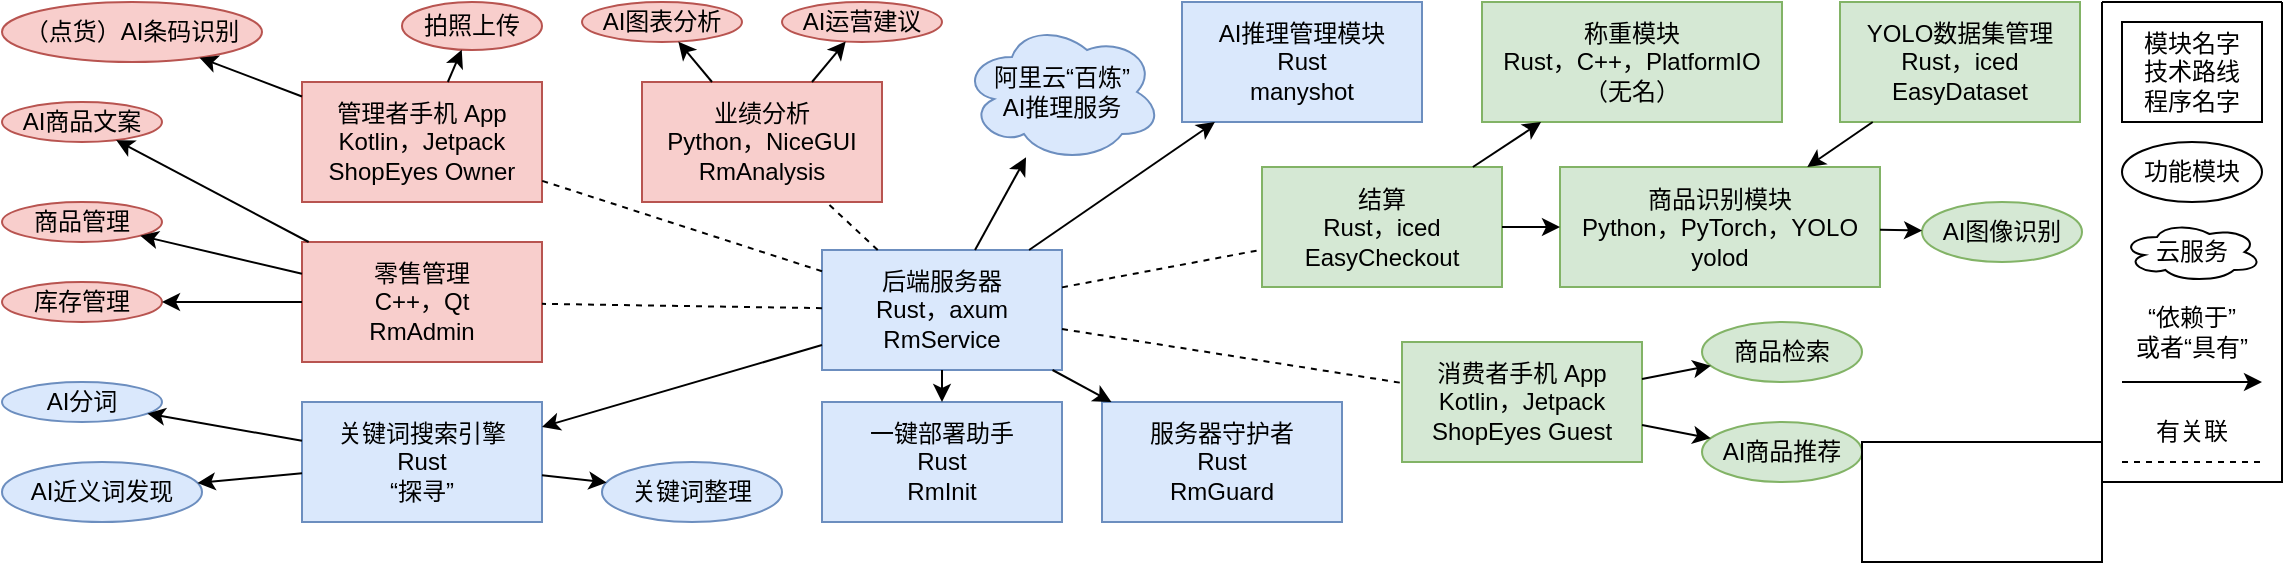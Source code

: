 <mxfile version="26.1.1">
  <diagram name="第 1 页" id="qZBS6BFGT_fbDx9XYUuw">
    <mxGraphModel dx="388" dy="339" grid="1" gridSize="10" guides="0" tooltips="1" connect="1" arrows="1" fold="1" page="1" pageScale="1" pageWidth="1169" pageHeight="827" math="0" shadow="0">
      <root>
        <mxCell id="0" />
        <mxCell id="1" parent="0" />
        <mxCell id="apDv6MEX-A2CdWdYZprh-1" value="后端服务器&lt;div&gt;Rust，axum&lt;div&gt;RmService&lt;/div&gt;&lt;/div&gt;" style="rounded=0;whiteSpace=wrap;html=1;fillColor=#dae8fc;strokeColor=#6c8ebf;" parent="1" vertex="1">
          <mxGeometry x="430" y="244" width="120" height="60" as="geometry" />
        </mxCell>
        <mxCell id="apDv6MEX-A2CdWdYZprh-2" value="零售管理&lt;div&gt;C++，Qt&lt;/div&gt;&lt;div&gt;&lt;div&gt;RmAdmin&lt;/div&gt;&lt;/div&gt;" style="rounded=0;whiteSpace=wrap;html=1;fillColor=#f8cecc;strokeColor=#b85450;" parent="1" vertex="1">
          <mxGeometry x="170" y="240" width="120" height="60" as="geometry" />
        </mxCell>
        <mxCell id="apDv6MEX-A2CdWdYZprh-3" value="业绩分析&lt;div&gt;Python，NiceGUI&lt;/div&gt;&lt;div&gt;RmAnalysis&lt;/div&gt;" style="rounded=0;whiteSpace=wrap;html=1;fillColor=#f8cecc;strokeColor=#b85450;" parent="1" vertex="1">
          <mxGeometry x="340" y="160" width="120" height="60" as="geometry" />
        </mxCell>
        <mxCell id="apDv6MEX-A2CdWdYZprh-8" value="结算&lt;div&gt;Rust，iced&lt;/div&gt;&lt;div&gt;EasyCheckout&lt;/div&gt;" style="rounded=0;whiteSpace=wrap;html=1;fillColor=#d5e8d4;strokeColor=#82b366;" parent="1" vertex="1">
          <mxGeometry x="650" y="202.5" width="120" height="60" as="geometry" />
        </mxCell>
        <mxCell id="apDv6MEX-A2CdWdYZprh-10" value="管理者手机 App&lt;div&gt;Kotlin，Jetpack&lt;/div&gt;&lt;div&gt;ShopEyes Owner&lt;/div&gt;" style="rounded=0;whiteSpace=wrap;html=1;fillColor=#f8cecc;strokeColor=#b85450;" parent="1" vertex="1">
          <mxGeometry x="170" y="160" width="120" height="60" as="geometry" />
        </mxCell>
        <mxCell id="apDv6MEX-A2CdWdYZprh-12" value="关键词搜索引擎&lt;div&gt;Rust&lt;/div&gt;&lt;div&gt;“探寻”&lt;/div&gt;" style="rounded=0;whiteSpace=wrap;html=1;fillColor=#dae8fc;strokeColor=#6c8ebf;" parent="1" vertex="1">
          <mxGeometry x="170" y="320" width="120" height="60" as="geometry" />
        </mxCell>
        <mxCell id="apDv6MEX-A2CdWdYZprh-14" value="一键部署助手&lt;div&gt;Rust&lt;/div&gt;&lt;div&gt;RmInit&lt;/div&gt;" style="rounded=0;whiteSpace=wrap;html=1;fillColor=#dae8fc;strokeColor=#6c8ebf;" parent="1" vertex="1">
          <mxGeometry x="430" y="320" width="120" height="60" as="geometry" />
        </mxCell>
        <mxCell id="apDv6MEX-A2CdWdYZprh-15" value="称重模块&lt;div&gt;Rust，C++，PlatformIO&lt;/div&gt;&lt;div&gt;（无名）&lt;/div&gt;" style="rounded=0;whiteSpace=wrap;html=1;fillColor=#d5e8d4;strokeColor=#82b366;" parent="1" vertex="1">
          <mxGeometry x="760" y="120" width="150" height="60" as="geometry" />
        </mxCell>
        <mxCell id="apDv6MEX-A2CdWdYZprh-19" value="" style="endArrow=none;dashed=1;html=1;rounded=0;" parent="1" source="apDv6MEX-A2CdWdYZprh-1" target="apDv6MEX-A2CdWdYZprh-10" edge="1">
          <mxGeometry width="50" height="50" relative="1" as="geometry">
            <mxPoint x="270" y="280" as="sourcePoint" />
            <mxPoint x="320" y="230" as="targetPoint" />
          </mxGeometry>
        </mxCell>
        <mxCell id="apDv6MEX-A2CdWdYZprh-20" value="" style="endArrow=none;dashed=1;html=1;rounded=0;" parent="1" source="apDv6MEX-A2CdWdYZprh-1" target="apDv6MEX-A2CdWdYZprh-8" edge="1">
          <mxGeometry width="50" height="50" relative="1" as="geometry">
            <mxPoint x="70" y="450" as="sourcePoint" />
            <mxPoint x="120" y="400" as="targetPoint" />
          </mxGeometry>
        </mxCell>
        <mxCell id="apDv6MEX-A2CdWdYZprh-21" value="" style="endArrow=none;dashed=1;html=1;rounded=0;" parent="1" source="apDv6MEX-A2CdWdYZprh-1" target="apDv6MEX-A2CdWdYZprh-3" edge="1">
          <mxGeometry width="50" height="50" relative="1" as="geometry">
            <mxPoint x="190" y="320" as="sourcePoint" />
            <mxPoint x="240" y="270" as="targetPoint" />
          </mxGeometry>
        </mxCell>
        <mxCell id="apDv6MEX-A2CdWdYZprh-22" value="" style="endArrow=none;dashed=1;html=1;rounded=0;" parent="1" source="apDv6MEX-A2CdWdYZprh-1" target="apDv6MEX-A2CdWdYZprh-2" edge="1">
          <mxGeometry width="50" height="50" relative="1" as="geometry">
            <mxPoint x="90" y="360" as="sourcePoint" />
            <mxPoint x="140" y="310" as="targetPoint" />
          </mxGeometry>
        </mxCell>
        <mxCell id="apDv6MEX-A2CdWdYZprh-25" value="商品识别模块&lt;div&gt;Python，PyTorch，YOLO&lt;/div&gt;&lt;div&gt;yolod&lt;/div&gt;" style="rounded=0;whiteSpace=wrap;html=1;fillColor=#d5e8d4;strokeColor=#82b366;" parent="1" vertex="1">
          <mxGeometry x="799" y="202.5" width="160" height="60" as="geometry" />
        </mxCell>
        <mxCell id="apDv6MEX-A2CdWdYZprh-29" value="" style="endArrow=classic;html=1;rounded=0;" parent="1" source="apDv6MEX-A2CdWdYZprh-1" target="apDv6MEX-A2CdWdYZprh-12" edge="1">
          <mxGeometry width="50" height="50" relative="1" as="geometry">
            <mxPoint x="489.427" y="314.5" as="sourcePoint" />
            <mxPoint x="-10" y="410.5" as="targetPoint" />
          </mxGeometry>
        </mxCell>
        <mxCell id="apDv6MEX-A2CdWdYZprh-30" value="" style="endArrow=classic;html=1;rounded=0;" parent="1" source="apDv6MEX-A2CdWdYZprh-1" target="apDv6MEX-A2CdWdYZprh-14" edge="1">
          <mxGeometry width="50" height="50" relative="1" as="geometry">
            <mxPoint x="30" y="430" as="sourcePoint" />
            <mxPoint x="80" y="380" as="targetPoint" />
          </mxGeometry>
        </mxCell>
        <mxCell id="apDv6MEX-A2CdWdYZprh-31" value="" style="endArrow=classic;html=1;rounded=0;" parent="1" source="apDv6MEX-A2CdWdYZprh-8" target="apDv6MEX-A2CdWdYZprh-15" edge="1">
          <mxGeometry width="50" height="50" relative="1" as="geometry">
            <mxPoint x="460" y="560" as="sourcePoint" />
            <mxPoint x="510" y="510" as="targetPoint" />
          </mxGeometry>
        </mxCell>
        <mxCell id="apDv6MEX-A2CdWdYZprh-32" value="" style="endArrow=classic;html=1;rounded=0;" parent="1" source="apDv6MEX-A2CdWdYZprh-8" target="apDv6MEX-A2CdWdYZprh-25" edge="1">
          <mxGeometry width="50" height="50" relative="1" as="geometry">
            <mxPoint x="540" y="600" as="sourcePoint" />
            <mxPoint x="590" y="550" as="targetPoint" />
          </mxGeometry>
        </mxCell>
        <mxCell id="apDv6MEX-A2CdWdYZprh-33" value="YOLO数据集管理&lt;div&gt;Rust，iced&lt;/div&gt;&lt;div&gt;EasyDataset&lt;/div&gt;" style="rounded=0;whiteSpace=wrap;html=1;fillColor=#d5e8d4;strokeColor=#82b366;" parent="1" vertex="1">
          <mxGeometry x="939" y="120" width="120" height="60" as="geometry" />
        </mxCell>
        <mxCell id="apDv6MEX-A2CdWdYZprh-34" value="" style="endArrow=classic;html=1;rounded=0;" parent="1" source="apDv6MEX-A2CdWdYZprh-33" target="apDv6MEX-A2CdWdYZprh-25" edge="1">
          <mxGeometry width="50" height="50" relative="1" as="geometry">
            <mxPoint x="990" y="702.5" as="sourcePoint" />
            <mxPoint x="1040" y="652.5" as="targetPoint" />
          </mxGeometry>
        </mxCell>
        <mxCell id="apDv6MEX-A2CdWdYZprh-35" value="服务器守护者&lt;div&gt;Rust&lt;/div&gt;&lt;div&gt;RmGuard&lt;/div&gt;" style="rounded=0;whiteSpace=wrap;html=1;fillColor=#dae8fc;strokeColor=#6c8ebf;" parent="1" vertex="1">
          <mxGeometry x="570" y="320" width="120" height="60" as="geometry" />
        </mxCell>
        <mxCell id="apDv6MEX-A2CdWdYZprh-36" value="" style="endArrow=classic;html=1;rounded=0;" parent="1" source="apDv6MEX-A2CdWdYZprh-1" target="apDv6MEX-A2CdWdYZprh-35" edge="1">
          <mxGeometry width="50" height="50" relative="1" as="geometry">
            <mxPoint x="90" y="500" as="sourcePoint" />
            <mxPoint x="140" y="450" as="targetPoint" />
          </mxGeometry>
        </mxCell>
        <mxCell id="apDv6MEX-A2CdWdYZprh-38" value="阿里云“百炼”&lt;div&gt;AI推理服务&lt;/div&gt;" style="ellipse;shape=cloud;whiteSpace=wrap;html=1;fillColor=#dae8fc;strokeColor=#6c8ebf;" parent="1" vertex="1">
          <mxGeometry x="500" y="130" width="100" height="70" as="geometry" />
        </mxCell>
        <mxCell id="apDv6MEX-A2CdWdYZprh-39" value="" style="endArrow=classic;html=1;rounded=0;" parent="1" source="apDv6MEX-A2CdWdYZprh-1" target="apDv6MEX-A2CdWdYZprh-38" edge="1">
          <mxGeometry width="50" height="50" relative="1" as="geometry">
            <mxPoint x="30" y="450" as="sourcePoint" />
            <mxPoint x="80" y="400" as="targetPoint" />
          </mxGeometry>
        </mxCell>
        <mxCell id="apDv6MEX-A2CdWdYZprh-45" value="AI推理管理模块&lt;div&gt;Rust&lt;/div&gt;&lt;div&gt;manyshot&lt;/div&gt;" style="rounded=0;whiteSpace=wrap;html=1;fillColor=#dae8fc;strokeColor=#6c8ebf;" parent="1" vertex="1">
          <mxGeometry x="610" y="120" width="120" height="60" as="geometry" />
        </mxCell>
        <mxCell id="apDv6MEX-A2CdWdYZprh-46" value="" style="endArrow=classic;html=1;rounded=0;" parent="1" source="apDv6MEX-A2CdWdYZprh-1" target="apDv6MEX-A2CdWdYZprh-45" edge="1">
          <mxGeometry width="50" height="50" relative="1" as="geometry">
            <mxPoint x="50" y="340" as="sourcePoint" />
            <mxPoint x="100" y="290" as="targetPoint" />
          </mxGeometry>
        </mxCell>
        <mxCell id="apDv6MEX-A2CdWdYZprh-47" value="商品管理" style="ellipse;whiteSpace=wrap;html=1;fillColor=#f8cecc;strokeColor=#b85450;" parent="1" vertex="1">
          <mxGeometry x="20" y="220" width="80" height="20" as="geometry" />
        </mxCell>
        <mxCell id="apDv6MEX-A2CdWdYZprh-48" value="库存管理" style="ellipse;whiteSpace=wrap;html=1;fillColor=#f8cecc;strokeColor=#b85450;" parent="1" vertex="1">
          <mxGeometry x="20" y="260" width="80" height="20" as="geometry" />
        </mxCell>
        <mxCell id="apDv6MEX-A2CdWdYZprh-49" value="AI图像识别" style="ellipse;whiteSpace=wrap;html=1;fillColor=#d5e8d4;strokeColor=#82b366;" parent="1" vertex="1">
          <mxGeometry x="980" y="220" width="80" height="30" as="geometry" />
        </mxCell>
        <mxCell id="apDv6MEX-A2CdWdYZprh-50" value="AI商品文案" style="ellipse;whiteSpace=wrap;html=1;fillColor=#f8cecc;strokeColor=#b85450;" parent="1" vertex="1">
          <mxGeometry x="20" y="170" width="80" height="20" as="geometry" />
        </mxCell>
        <mxCell id="apDv6MEX-A2CdWdYZprh-55" value="" style="endArrow=classic;html=1;rounded=0;" parent="1" source="apDv6MEX-A2CdWdYZprh-2" target="apDv6MEX-A2CdWdYZprh-50" edge="1">
          <mxGeometry width="50" height="50" relative="1" as="geometry">
            <mxPoint x="-530" y="456.5" as="sourcePoint" />
            <mxPoint x="-480" y="406.5" as="targetPoint" />
          </mxGeometry>
        </mxCell>
        <mxCell id="apDv6MEX-A2CdWdYZprh-56" value="" style="endArrow=classic;html=1;rounded=0;" parent="1" source="apDv6MEX-A2CdWdYZprh-2" target="apDv6MEX-A2CdWdYZprh-47" edge="1">
          <mxGeometry width="50" height="50" relative="1" as="geometry">
            <mxPoint x="-410" y="526.5" as="sourcePoint" />
            <mxPoint x="-360" y="476.5" as="targetPoint" />
          </mxGeometry>
        </mxCell>
        <mxCell id="apDv6MEX-A2CdWdYZprh-57" value="" style="endArrow=classic;html=1;rounded=0;" parent="1" source="apDv6MEX-A2CdWdYZprh-2" target="apDv6MEX-A2CdWdYZprh-48" edge="1">
          <mxGeometry width="50" height="50" relative="1" as="geometry">
            <mxPoint x="-260" y="566.5" as="sourcePoint" />
            <mxPoint x="-210" y="516.5" as="targetPoint" />
          </mxGeometry>
        </mxCell>
        <mxCell id="apDv6MEX-A2CdWdYZprh-59" value="&lt;div&gt;（点货）&lt;span style=&quot;background-color: transparent; color: light-dark(rgb(0, 0, 0), rgb(255, 255, 255));&quot;&gt;AI条码识别&lt;/span&gt;&lt;/div&gt;" style="ellipse;whiteSpace=wrap;html=1;fillColor=#f8cecc;strokeColor=#b85450;" parent="1" vertex="1">
          <mxGeometry x="20" y="120" width="130" height="30" as="geometry" />
        </mxCell>
        <mxCell id="apDv6MEX-A2CdWdYZprh-60" value="消费者手机 App&lt;div&gt;Kotlin，Jetpack&lt;/div&gt;&lt;div&gt;ShopEyes Guest&lt;/div&gt;" style="rounded=0;whiteSpace=wrap;html=1;fillColor=#d5e8d4;strokeColor=#82b366;" parent="1" vertex="1">
          <mxGeometry x="720" y="290" width="120" height="60" as="geometry" />
        </mxCell>
        <mxCell id="apDv6MEX-A2CdWdYZprh-61" value="" style="endArrow=classic;html=1;rounded=0;" parent="1" source="apDv6MEX-A2CdWdYZprh-25" target="apDv6MEX-A2CdWdYZprh-49" edge="1">
          <mxGeometry width="50" height="50" relative="1" as="geometry">
            <mxPoint x="1070" y="542.5" as="sourcePoint" />
            <mxPoint x="1120" y="492.5" as="targetPoint" />
          </mxGeometry>
        </mxCell>
        <mxCell id="apDv6MEX-A2CdWdYZprh-62" value="" style="endArrow=none;dashed=1;html=1;rounded=0;" parent="1" source="apDv6MEX-A2CdWdYZprh-1" target="apDv6MEX-A2CdWdYZprh-60" edge="1">
          <mxGeometry width="50" height="50" relative="1" as="geometry">
            <mxPoint x="120" y="222" as="sourcePoint" />
            <mxPoint x="340" y="158" as="targetPoint" />
          </mxGeometry>
        </mxCell>
        <mxCell id="apDv6MEX-A2CdWdYZprh-63" value="" style="endArrow=classic;html=1;rounded=0;" parent="1" source="apDv6MEX-A2CdWdYZprh-10" target="apDv6MEX-A2CdWdYZprh-59" edge="1">
          <mxGeometry width="50" height="50" relative="1" as="geometry">
            <mxPoint x="170" y="217.5" as="sourcePoint" />
            <mxPoint x="220" y="167.5" as="targetPoint" />
          </mxGeometry>
        </mxCell>
        <mxCell id="apDv6MEX-A2CdWdYZprh-65" value="&lt;div&gt;拍照上传&lt;/div&gt;" style="ellipse;whiteSpace=wrap;html=1;fillColor=#f8cecc;strokeColor=#b85450;" parent="1" vertex="1">
          <mxGeometry x="220" y="120" width="70" height="24" as="geometry" />
        </mxCell>
        <mxCell id="apDv6MEX-A2CdWdYZprh-66" value="" style="endArrow=classic;html=1;rounded=0;" parent="1" target="apDv6MEX-A2CdWdYZprh-65" edge="1" source="apDv6MEX-A2CdWdYZprh-10">
          <mxGeometry width="50" height="50" relative="1" as="geometry">
            <mxPoint x="100" y="166.5" as="sourcePoint" />
            <mxPoint x="340" y="166.5" as="targetPoint" />
          </mxGeometry>
        </mxCell>
        <mxCell id="apDv6MEX-A2CdWdYZprh-67" value="&lt;div&gt;AI商品推荐&lt;/div&gt;" style="ellipse;whiteSpace=wrap;html=1;fillColor=#d5e8d4;strokeColor=#82b366;" parent="1" vertex="1">
          <mxGeometry x="870" y="330" width="80" height="30" as="geometry" />
        </mxCell>
        <mxCell id="apDv6MEX-A2CdWdYZprh-68" value="" style="endArrow=classic;html=1;rounded=0;" parent="1" source="apDv6MEX-A2CdWdYZprh-60" target="apDv6MEX-A2CdWdYZprh-67" edge="1">
          <mxGeometry width="50" height="50" relative="1" as="geometry">
            <mxPoint x="1196" y="432.5" as="sourcePoint" />
            <mxPoint x="1246" y="382.5" as="targetPoint" />
          </mxGeometry>
        </mxCell>
        <mxCell id="apDv6MEX-A2CdWdYZprh-70" value="商品检索" style="ellipse;whiteSpace=wrap;html=1;fillColor=#d5e8d4;strokeColor=#82b366;" parent="1" vertex="1">
          <mxGeometry x="870" y="280" width="80" height="30" as="geometry" />
        </mxCell>
        <mxCell id="apDv6MEX-A2CdWdYZprh-71" value="" style="endArrow=classic;html=1;rounded=0;" parent="1" source="apDv6MEX-A2CdWdYZprh-60" target="apDv6MEX-A2CdWdYZprh-70" edge="1">
          <mxGeometry width="50" height="50" relative="1" as="geometry">
            <mxPoint x="1366" y="392.5" as="sourcePoint" />
            <mxPoint x="1416" y="342.5" as="targetPoint" />
          </mxGeometry>
        </mxCell>
        <mxCell id="apDv6MEX-A2CdWdYZprh-73" value="关键词整理" style="ellipse;whiteSpace=wrap;html=1;fillColor=#dae8fc;strokeColor=#6c8ebf;" parent="1" vertex="1">
          <mxGeometry x="320" y="350" width="90" height="30" as="geometry" />
        </mxCell>
        <mxCell id="apDv6MEX-A2CdWdYZprh-74" value="AI分词" style="ellipse;whiteSpace=wrap;html=1;fillColor=#dae8fc;strokeColor=#6c8ebf;" parent="1" vertex="1">
          <mxGeometry x="20" y="310" width="80" height="20" as="geometry" />
        </mxCell>
        <mxCell id="apDv6MEX-A2CdWdYZprh-75" value="AI近义词发现" style="ellipse;whiteSpace=wrap;html=1;fillColor=#dae8fc;strokeColor=#6c8ebf;" parent="1" vertex="1">
          <mxGeometry x="20" y="350" width="100" height="30" as="geometry" />
        </mxCell>
        <mxCell id="apDv6MEX-A2CdWdYZprh-76" value="" style="endArrow=classic;html=1;rounded=0;" parent="1" source="apDv6MEX-A2CdWdYZprh-12" target="apDv6MEX-A2CdWdYZprh-73" edge="1">
          <mxGeometry width="50" height="50" relative="1" as="geometry">
            <mxPoint x="385" y="365.5" as="sourcePoint" />
            <mxPoint x="550" y="451.75" as="targetPoint" />
          </mxGeometry>
        </mxCell>
        <mxCell id="apDv6MEX-A2CdWdYZprh-77" value="" style="endArrow=classic;html=1;rounded=0;" parent="1" source="apDv6MEX-A2CdWdYZprh-12" target="apDv6MEX-A2CdWdYZprh-74" edge="1">
          <mxGeometry width="50" height="50" relative="1" as="geometry">
            <mxPoint x="385" y="380.75" as="sourcePoint" />
            <mxPoint x="550" y="441.75" as="targetPoint" />
          </mxGeometry>
        </mxCell>
        <mxCell id="apDv6MEX-A2CdWdYZprh-78" value="" style="endArrow=classic;html=1;rounded=0;" parent="1" source="apDv6MEX-A2CdWdYZprh-12" target="apDv6MEX-A2CdWdYZprh-75" edge="1">
          <mxGeometry width="50" height="50" relative="1" as="geometry">
            <mxPoint x="385" y="350.064" as="sourcePoint" />
            <mxPoint x="590" y="431.75" as="targetPoint" />
          </mxGeometry>
        </mxCell>
        <mxCell id="apDv6MEX-A2CdWdYZprh-80" value="AI图表分析" style="ellipse;whiteSpace=wrap;html=1;fillColor=#f8cecc;strokeColor=#b85450;" parent="1" vertex="1">
          <mxGeometry x="310" y="120" width="80" height="20" as="geometry" />
        </mxCell>
        <mxCell id="apDv6MEX-A2CdWdYZprh-81" value="AI运营建议" style="ellipse;whiteSpace=wrap;html=1;fillColor=#f8cecc;strokeColor=#b85450;" parent="1" vertex="1">
          <mxGeometry x="410" y="120" width="80" height="20" as="geometry" />
        </mxCell>
        <mxCell id="apDv6MEX-A2CdWdYZprh-82" value="" style="endArrow=classic;html=1;rounded=0;" parent="1" source="apDv6MEX-A2CdWdYZprh-3" target="apDv6MEX-A2CdWdYZprh-81" edge="1">
          <mxGeometry width="50" height="50" relative="1" as="geometry">
            <mxPoint x="300" y="160" as="sourcePoint" />
            <mxPoint x="350" y="110" as="targetPoint" />
          </mxGeometry>
        </mxCell>
        <mxCell id="apDv6MEX-A2CdWdYZprh-83" value="" style="endArrow=classic;html=1;rounded=0;" parent="1" source="apDv6MEX-A2CdWdYZprh-3" target="apDv6MEX-A2CdWdYZprh-80" edge="1">
          <mxGeometry width="50" height="50" relative="1" as="geometry">
            <mxPoint x="300" y="260" as="sourcePoint" />
            <mxPoint x="350" y="210" as="targetPoint" />
          </mxGeometry>
        </mxCell>
        <mxCell id="IIS7gX1nA_CW-8tUuFWK-16" value="" style="swimlane;startSize=0;" vertex="1" parent="1">
          <mxGeometry x="1070" y="120" width="90" height="240" as="geometry" />
        </mxCell>
        <mxCell id="apDv6MEX-A2CdWdYZprh-4" value="模块名字&lt;div&gt;技术路线&lt;br&gt;&lt;div&gt;程序名字&lt;/div&gt;&lt;/div&gt;" style="rounded=0;whiteSpace=wrap;html=1;" parent="IIS7gX1nA_CW-8tUuFWK-16" vertex="1">
          <mxGeometry x="10" y="10" width="70" height="50" as="geometry" />
        </mxCell>
        <mxCell id="apDv6MEX-A2CdWdYZprh-13" value="功能模块" style="ellipse;whiteSpace=wrap;html=1;" parent="IIS7gX1nA_CW-8tUuFWK-16" vertex="1">
          <mxGeometry x="10" y="70" width="70" height="30" as="geometry" />
        </mxCell>
        <mxCell id="apDv6MEX-A2CdWdYZprh-37" value="云服务" style="ellipse;shape=cloud;whiteSpace=wrap;html=1;" parent="IIS7gX1nA_CW-8tUuFWK-16" vertex="1">
          <mxGeometry x="10" y="110" width="70" height="30" as="geometry" />
        </mxCell>
        <mxCell id="apDv6MEX-A2CdWdYZprh-40" value="" style="endArrow=classic;html=1;rounded=0;" parent="IIS7gX1nA_CW-8tUuFWK-16" edge="1">
          <mxGeometry width="50" height="50" relative="1" as="geometry">
            <mxPoint x="10" y="190" as="sourcePoint" />
            <mxPoint x="80" y="190" as="targetPoint" />
          </mxGeometry>
        </mxCell>
        <mxCell id="apDv6MEX-A2CdWdYZprh-41" value="“依赖于”&lt;div&gt;或者“具有”&lt;/div&gt;" style="text;html=1;align=center;verticalAlign=middle;whiteSpace=wrap;rounded=0;" parent="IIS7gX1nA_CW-8tUuFWK-16" vertex="1">
          <mxGeometry x="10" y="150" width="70" height="30" as="geometry" />
        </mxCell>
        <mxCell id="apDv6MEX-A2CdWdYZprh-42" value="" style="endArrow=none;dashed=1;html=1;rounded=0;" parent="IIS7gX1nA_CW-8tUuFWK-16" edge="1">
          <mxGeometry width="50" height="50" relative="1" as="geometry">
            <mxPoint x="10" y="230" as="sourcePoint" />
            <mxPoint x="80" y="230" as="targetPoint" />
          </mxGeometry>
        </mxCell>
        <mxCell id="apDv6MEX-A2CdWdYZprh-44" value="有关联" style="text;html=1;align=center;verticalAlign=middle;whiteSpace=wrap;rounded=0;" parent="IIS7gX1nA_CW-8tUuFWK-16" vertex="1">
          <mxGeometry x="10" y="200" width="70" height="30" as="geometry" />
        </mxCell>
        <mxCell id="IIS7gX1nA_CW-8tUuFWK-17" value="" style="rounded=0;whiteSpace=wrap;html=1;" vertex="1" parent="1">
          <mxGeometry x="950" y="340" width="120" height="60" as="geometry" />
        </mxCell>
      </root>
    </mxGraphModel>
  </diagram>
</mxfile>
